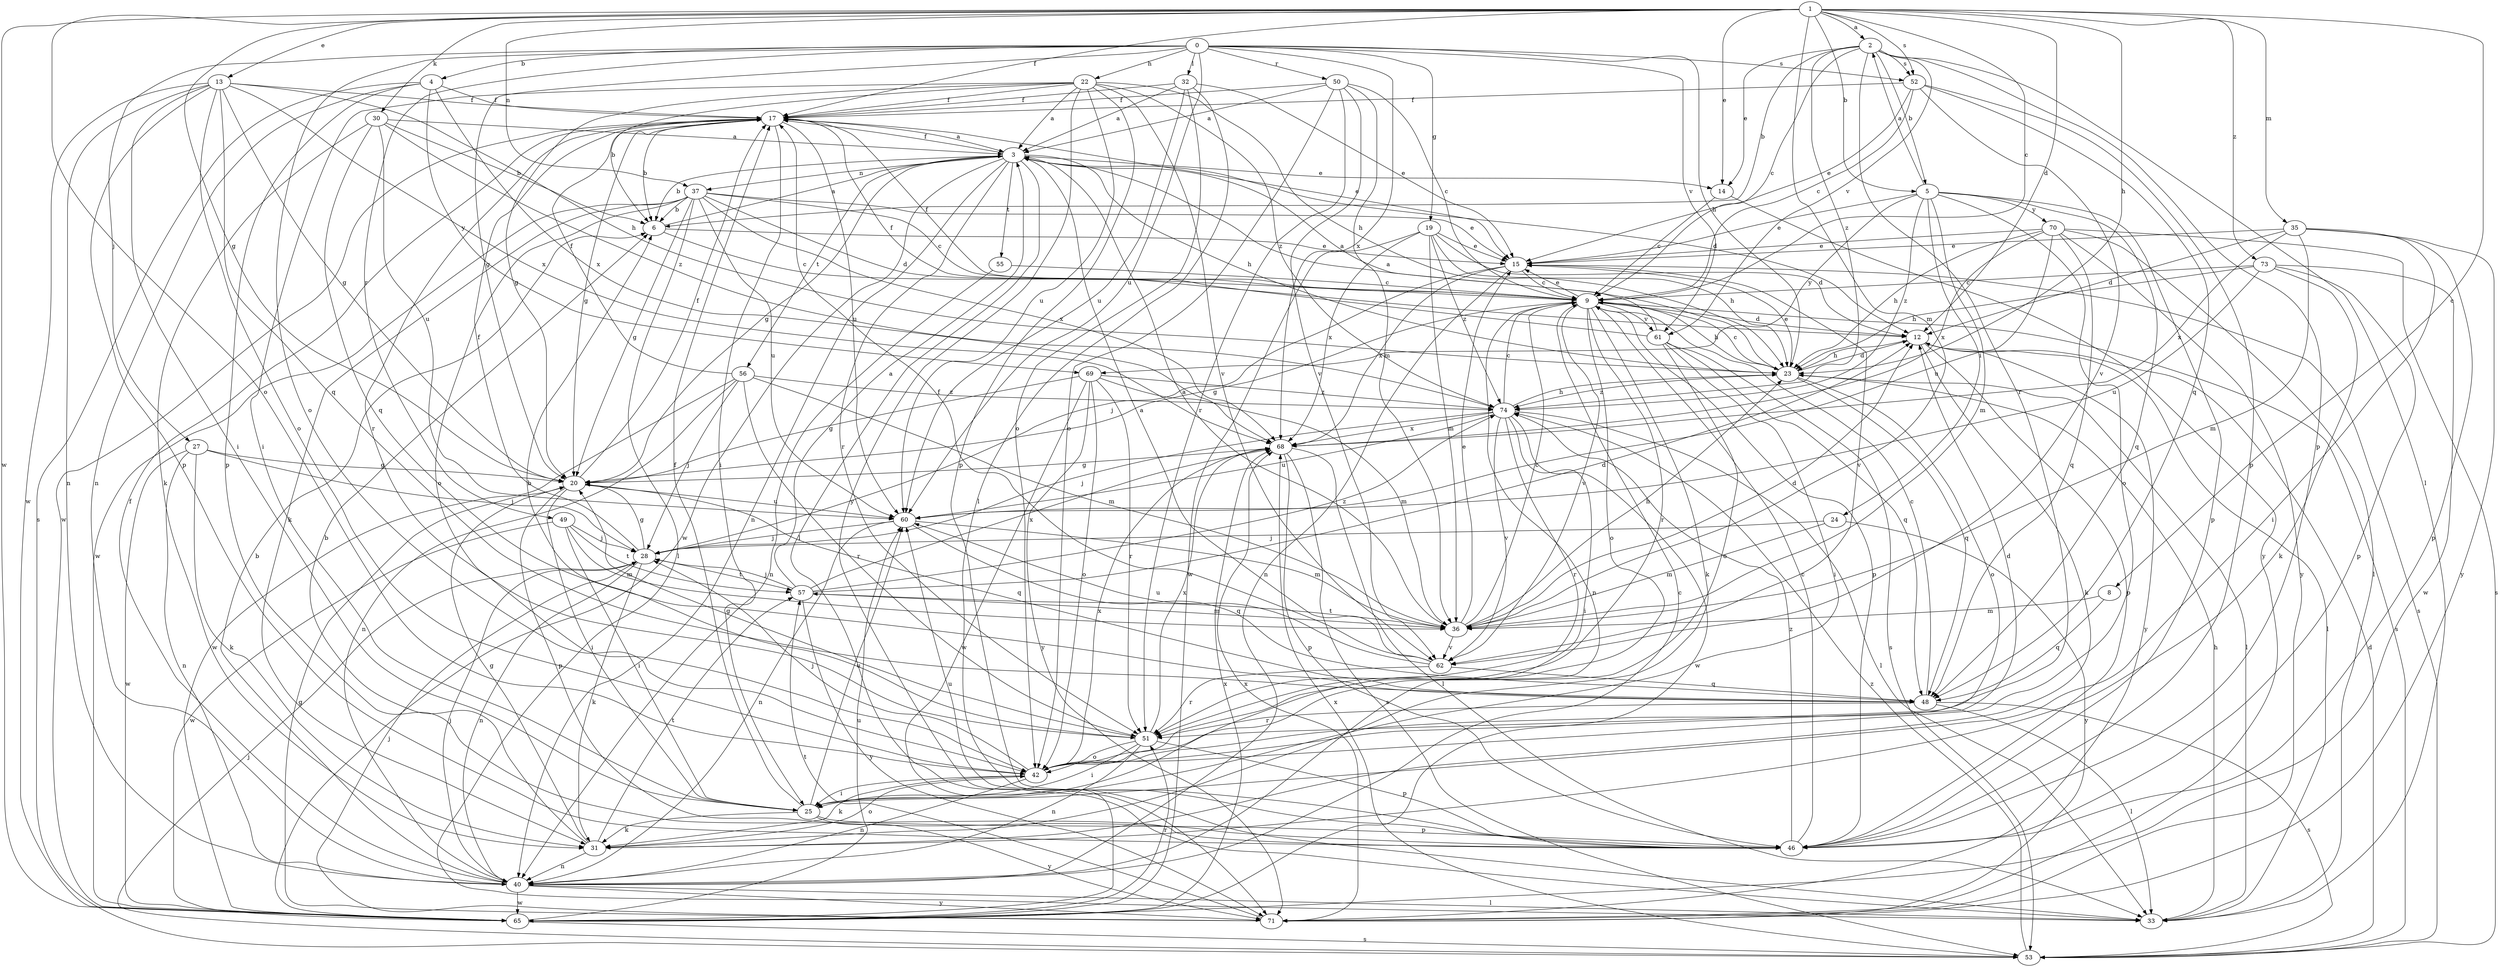 strict digraph  {
0;
1;
2;
3;
4;
5;
6;
8;
9;
12;
13;
14;
15;
17;
19;
20;
22;
23;
24;
25;
27;
28;
30;
31;
32;
33;
35;
36;
37;
40;
42;
46;
48;
49;
50;
51;
52;
53;
55;
56;
57;
60;
61;
62;
65;
68;
69;
70;
71;
73;
74;
0 -> 4  [label=b];
0 -> 19  [label=g];
0 -> 20  [label=g];
0 -> 22  [label=h];
0 -> 23  [label=h];
0 -> 27  [label=j];
0 -> 32  [label=l];
0 -> 42  [label=o];
0 -> 49  [label=r];
0 -> 50  [label=r];
0 -> 52  [label=s];
0 -> 60  [label=u];
0 -> 61  [label=v];
0 -> 68  [label=x];
1 -> 2  [label=a];
1 -> 5  [label=b];
1 -> 8  [label=c];
1 -> 9  [label=c];
1 -> 12  [label=d];
1 -> 13  [label=e];
1 -> 14  [label=e];
1 -> 17  [label=f];
1 -> 20  [label=g];
1 -> 23  [label=h];
1 -> 30  [label=k];
1 -> 35  [label=m];
1 -> 36  [label=m];
1 -> 37  [label=n];
1 -> 42  [label=o];
1 -> 52  [label=s];
1 -> 65  [label=w];
1 -> 73  [label=z];
2 -> 5  [label=b];
2 -> 6  [label=b];
2 -> 9  [label=c];
2 -> 14  [label=e];
2 -> 33  [label=l];
2 -> 46  [label=p];
2 -> 51  [label=r];
2 -> 52  [label=s];
2 -> 61  [label=v];
2 -> 74  [label=z];
3 -> 6  [label=b];
3 -> 12  [label=d];
3 -> 14  [label=e];
3 -> 17  [label=f];
3 -> 20  [label=g];
3 -> 23  [label=h];
3 -> 33  [label=l];
3 -> 37  [label=n];
3 -> 40  [label=n];
3 -> 51  [label=r];
3 -> 55  [label=t];
3 -> 56  [label=t];
3 -> 65  [label=w];
4 -> 17  [label=f];
4 -> 40  [label=n];
4 -> 46  [label=p];
4 -> 53  [label=s];
4 -> 68  [label=x];
4 -> 69  [label=y];
5 -> 2  [label=a];
5 -> 15  [label=e];
5 -> 24  [label=i];
5 -> 36  [label=m];
5 -> 42  [label=o];
5 -> 46  [label=p];
5 -> 48  [label=q];
5 -> 69  [label=y];
5 -> 70  [label=y];
5 -> 74  [label=z];
6 -> 3  [label=a];
6 -> 9  [label=c];
6 -> 15  [label=e];
8 -> 36  [label=m];
8 -> 48  [label=q];
9 -> 12  [label=d];
9 -> 15  [label=e];
9 -> 17  [label=f];
9 -> 20  [label=g];
9 -> 23  [label=h];
9 -> 31  [label=k];
9 -> 40  [label=n];
9 -> 42  [label=o];
9 -> 46  [label=p];
9 -> 51  [label=r];
9 -> 53  [label=s];
9 -> 61  [label=v];
9 -> 62  [label=v];
12 -> 23  [label=h];
12 -> 31  [label=k];
12 -> 33  [label=l];
12 -> 46  [label=p];
12 -> 71  [label=y];
13 -> 17  [label=f];
13 -> 20  [label=g];
13 -> 23  [label=h];
13 -> 25  [label=i];
13 -> 40  [label=n];
13 -> 42  [label=o];
13 -> 46  [label=p];
13 -> 48  [label=q];
13 -> 65  [label=w];
13 -> 68  [label=x];
14 -> 9  [label=c];
14 -> 71  [label=y];
15 -> 9  [label=c];
15 -> 28  [label=j];
15 -> 40  [label=n];
15 -> 53  [label=s];
15 -> 62  [label=v];
15 -> 68  [label=x];
17 -> 3  [label=a];
17 -> 6  [label=b];
17 -> 15  [label=e];
17 -> 20  [label=g];
17 -> 25  [label=i];
17 -> 51  [label=r];
17 -> 60  [label=u];
17 -> 65  [label=w];
19 -> 12  [label=d];
19 -> 15  [label=e];
19 -> 23  [label=h];
19 -> 36  [label=m];
19 -> 65  [label=w];
19 -> 68  [label=x];
19 -> 74  [label=z];
20 -> 17  [label=f];
20 -> 25  [label=i];
20 -> 46  [label=p];
20 -> 48  [label=q];
20 -> 60  [label=u];
22 -> 3  [label=a];
22 -> 6  [label=b];
22 -> 17  [label=f];
22 -> 20  [label=g];
22 -> 23  [label=h];
22 -> 25  [label=i];
22 -> 46  [label=p];
22 -> 60  [label=u];
22 -> 62  [label=v];
22 -> 71  [label=y];
22 -> 74  [label=z];
23 -> 3  [label=a];
23 -> 9  [label=c];
23 -> 12  [label=d];
23 -> 15  [label=e];
23 -> 33  [label=l];
23 -> 42  [label=o];
23 -> 48  [label=q];
23 -> 74  [label=z];
24 -> 28  [label=j];
24 -> 36  [label=m];
24 -> 71  [label=y];
25 -> 17  [label=f];
25 -> 31  [label=k];
25 -> 46  [label=p];
25 -> 60  [label=u];
25 -> 71  [label=y];
27 -> 20  [label=g];
27 -> 28  [label=j];
27 -> 31  [label=k];
27 -> 40  [label=n];
27 -> 65  [label=w];
28 -> 17  [label=f];
28 -> 20  [label=g];
28 -> 31  [label=k];
28 -> 40  [label=n];
28 -> 57  [label=t];
30 -> 3  [label=a];
30 -> 6  [label=b];
30 -> 31  [label=k];
30 -> 48  [label=q];
30 -> 60  [label=u];
30 -> 74  [label=z];
31 -> 6  [label=b];
31 -> 20  [label=g];
31 -> 40  [label=n];
31 -> 42  [label=o];
31 -> 57  [label=t];
32 -> 3  [label=a];
32 -> 15  [label=e];
32 -> 17  [label=f];
32 -> 33  [label=l];
32 -> 42  [label=o];
32 -> 60  [label=u];
33 -> 23  [label=h];
35 -> 12  [label=d];
35 -> 15  [label=e];
35 -> 25  [label=i];
35 -> 36  [label=m];
35 -> 46  [label=p];
35 -> 68  [label=x];
35 -> 71  [label=y];
36 -> 3  [label=a];
36 -> 9  [label=c];
36 -> 12  [label=d];
36 -> 15  [label=e];
36 -> 23  [label=h];
36 -> 57  [label=t];
36 -> 62  [label=v];
37 -> 6  [label=b];
37 -> 9  [label=c];
37 -> 12  [label=d];
37 -> 15  [label=e];
37 -> 20  [label=g];
37 -> 31  [label=k];
37 -> 33  [label=l];
37 -> 42  [label=o];
37 -> 60  [label=u];
37 -> 65  [label=w];
37 -> 68  [label=x];
40 -> 6  [label=b];
40 -> 9  [label=c];
40 -> 17  [label=f];
40 -> 28  [label=j];
40 -> 33  [label=l];
40 -> 65  [label=w];
40 -> 71  [label=y];
42 -> 12  [label=d];
42 -> 25  [label=i];
42 -> 28  [label=j];
42 -> 31  [label=k];
42 -> 40  [label=n];
42 -> 68  [label=x];
46 -> 9  [label=c];
46 -> 60  [label=u];
46 -> 74  [label=z];
48 -> 9  [label=c];
48 -> 33  [label=l];
48 -> 51  [label=r];
48 -> 53  [label=s];
49 -> 25  [label=i];
49 -> 28  [label=j];
49 -> 36  [label=m];
49 -> 57  [label=t];
49 -> 65  [label=w];
50 -> 3  [label=a];
50 -> 9  [label=c];
50 -> 17  [label=f];
50 -> 36  [label=m];
50 -> 42  [label=o];
50 -> 51  [label=r];
50 -> 62  [label=v];
51 -> 6  [label=b];
51 -> 20  [label=g];
51 -> 25  [label=i];
51 -> 40  [label=n];
51 -> 42  [label=o];
51 -> 46  [label=p];
51 -> 68  [label=x];
52 -> 9  [label=c];
52 -> 15  [label=e];
52 -> 17  [label=f];
52 -> 46  [label=p];
52 -> 48  [label=q];
52 -> 62  [label=v];
53 -> 12  [label=d];
53 -> 28  [label=j];
53 -> 68  [label=x];
53 -> 74  [label=z];
55 -> 9  [label=c];
55 -> 40  [label=n];
56 -> 17  [label=f];
56 -> 28  [label=j];
56 -> 36  [label=m];
56 -> 40  [label=n];
56 -> 51  [label=r];
56 -> 65  [label=w];
56 -> 74  [label=z];
57 -> 3  [label=a];
57 -> 12  [label=d];
57 -> 28  [label=j];
57 -> 36  [label=m];
57 -> 68  [label=x];
57 -> 71  [label=y];
57 -> 74  [label=z];
60 -> 28  [label=j];
60 -> 36  [label=m];
60 -> 40  [label=n];
60 -> 48  [label=q];
61 -> 3  [label=a];
61 -> 17  [label=f];
61 -> 25  [label=i];
61 -> 42  [label=o];
61 -> 48  [label=q];
61 -> 53  [label=s];
62 -> 3  [label=a];
62 -> 17  [label=f];
62 -> 48  [label=q];
62 -> 51  [label=r];
62 -> 60  [label=u];
65 -> 51  [label=r];
65 -> 53  [label=s];
65 -> 60  [label=u];
65 -> 68  [label=x];
68 -> 20  [label=g];
68 -> 33  [label=l];
68 -> 46  [label=p];
68 -> 53  [label=s];
69 -> 20  [label=g];
69 -> 36  [label=m];
69 -> 42  [label=o];
69 -> 51  [label=r];
69 -> 65  [label=w];
69 -> 71  [label=y];
69 -> 74  [label=z];
70 -> 15  [label=e];
70 -> 23  [label=h];
70 -> 33  [label=l];
70 -> 48  [label=q];
70 -> 53  [label=s];
70 -> 60  [label=u];
70 -> 68  [label=x];
70 -> 71  [label=y];
71 -> 20  [label=g];
71 -> 28  [label=j];
71 -> 57  [label=t];
71 -> 68  [label=x];
73 -> 9  [label=c];
73 -> 23  [label=h];
73 -> 31  [label=k];
73 -> 46  [label=p];
73 -> 60  [label=u];
73 -> 65  [label=w];
74 -> 9  [label=c];
74 -> 23  [label=h];
74 -> 25  [label=i];
74 -> 28  [label=j];
74 -> 33  [label=l];
74 -> 51  [label=r];
74 -> 60  [label=u];
74 -> 62  [label=v];
74 -> 65  [label=w];
74 -> 68  [label=x];
}
